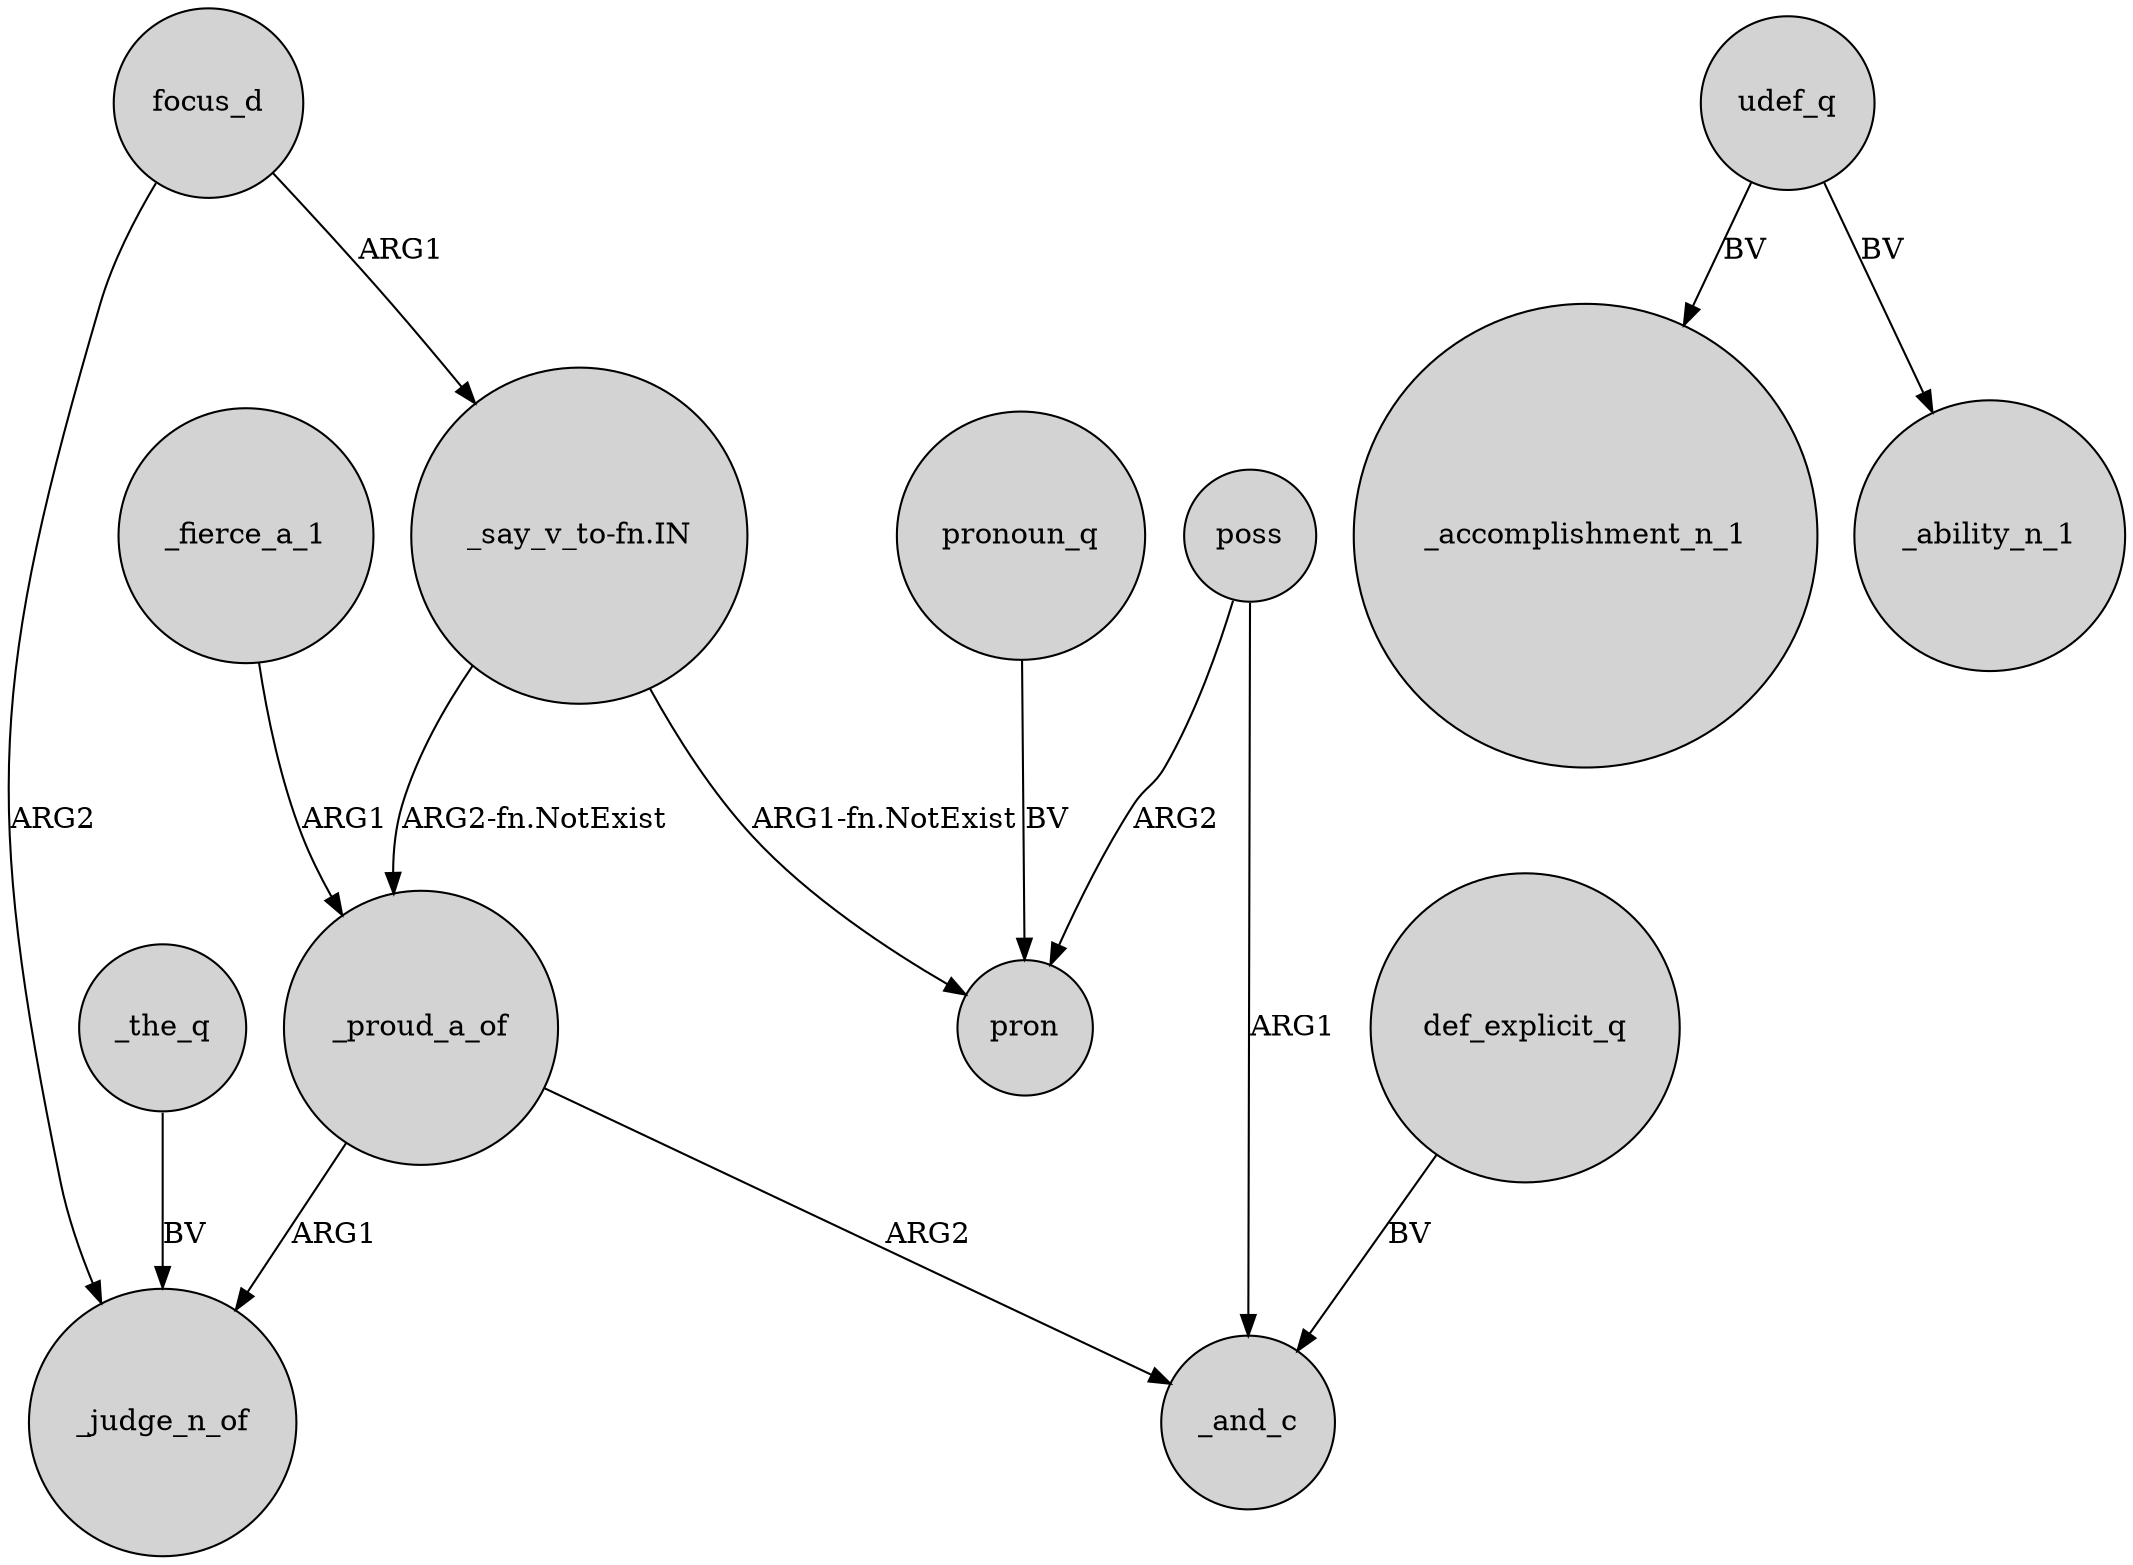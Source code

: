 digraph {
	node [shape=circle style=filled]
	focus_d -> _judge_n_of [label=ARG2]
	_fierce_a_1 -> _proud_a_of [label=ARG1]
	_proud_a_of -> _and_c [label=ARG2]
	pronoun_q -> pron [label=BV]
	_proud_a_of -> _judge_n_of [label=ARG1]
	_the_q -> _judge_n_of [label=BV]
	poss -> _and_c [label=ARG1]
	poss -> pron [label=ARG2]
	udef_q -> _accomplishment_n_1 [label=BV]
	"_say_v_to-fn.IN" -> _proud_a_of [label="ARG2-fn.NotExist"]
	def_explicit_q -> _and_c [label=BV]
	focus_d -> "_say_v_to-fn.IN" [label=ARG1]
	udef_q -> _ability_n_1 [label=BV]
	"_say_v_to-fn.IN" -> pron [label="ARG1-fn.NotExist"]
}
